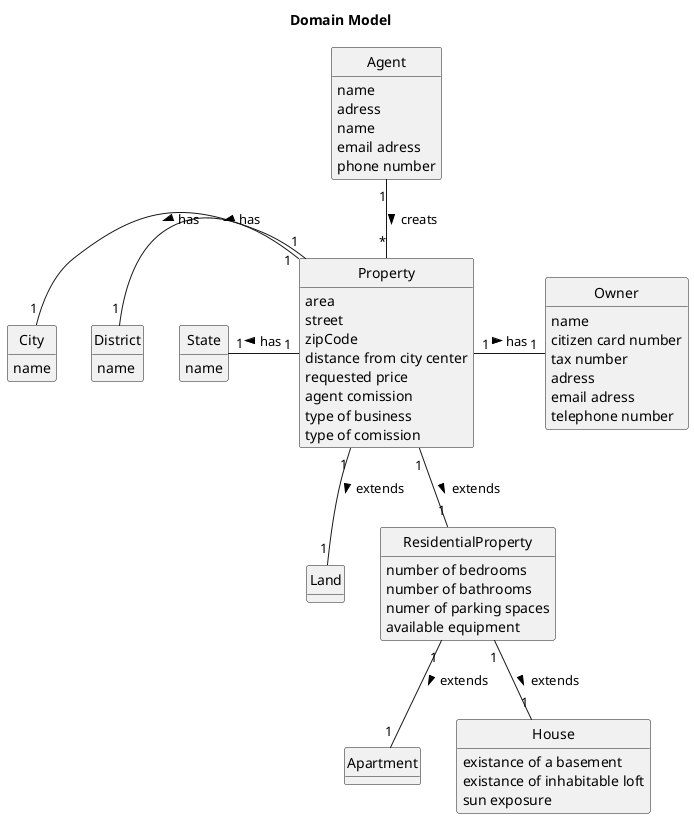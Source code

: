 @startuml
'https://plantuml.com/sequence-diagram

skinparam monochrome true
skinparam packageStyle rectangle
skinparam shadowing false

'left to right direction

skinparam classAttributeIconSize 0

hide circle
hide methods

title Domain Model

class Agent{
name
adress
name
email adress
phone number
}

class Owner{
name
citizen card number
tax number
adress
email adress
telephone number
}

class Property{
area
street
zipCode
distance from city center
requested price
agent comission
type of business
type of comission
}

class Land{
}

class ResidentialProperty{
number of bedrooms
number of bathrooms
numer of parking spaces
available equipment
}

class Apartment{

}

class House{
existance of a basement
existance of inhabitable loft
sun exposure
}

class State {
name
}

class District {
name
}

class City {
name
}

Agent "1" -- "*" Property: creats >
Property "1" --right "1" Owner: has >
Property "1" -- "1" Land: extends >
Property "1" -- "1" ResidentialProperty: extends >
ResidentialProperty "1" -- "1" Apartment: extends >
ResidentialProperty "1" -- "1" House: extends >

Property "1" --left "1" State : has >
Property "1" --left "1" District : has >
Property "1" --left "1" City : has >


@enduml